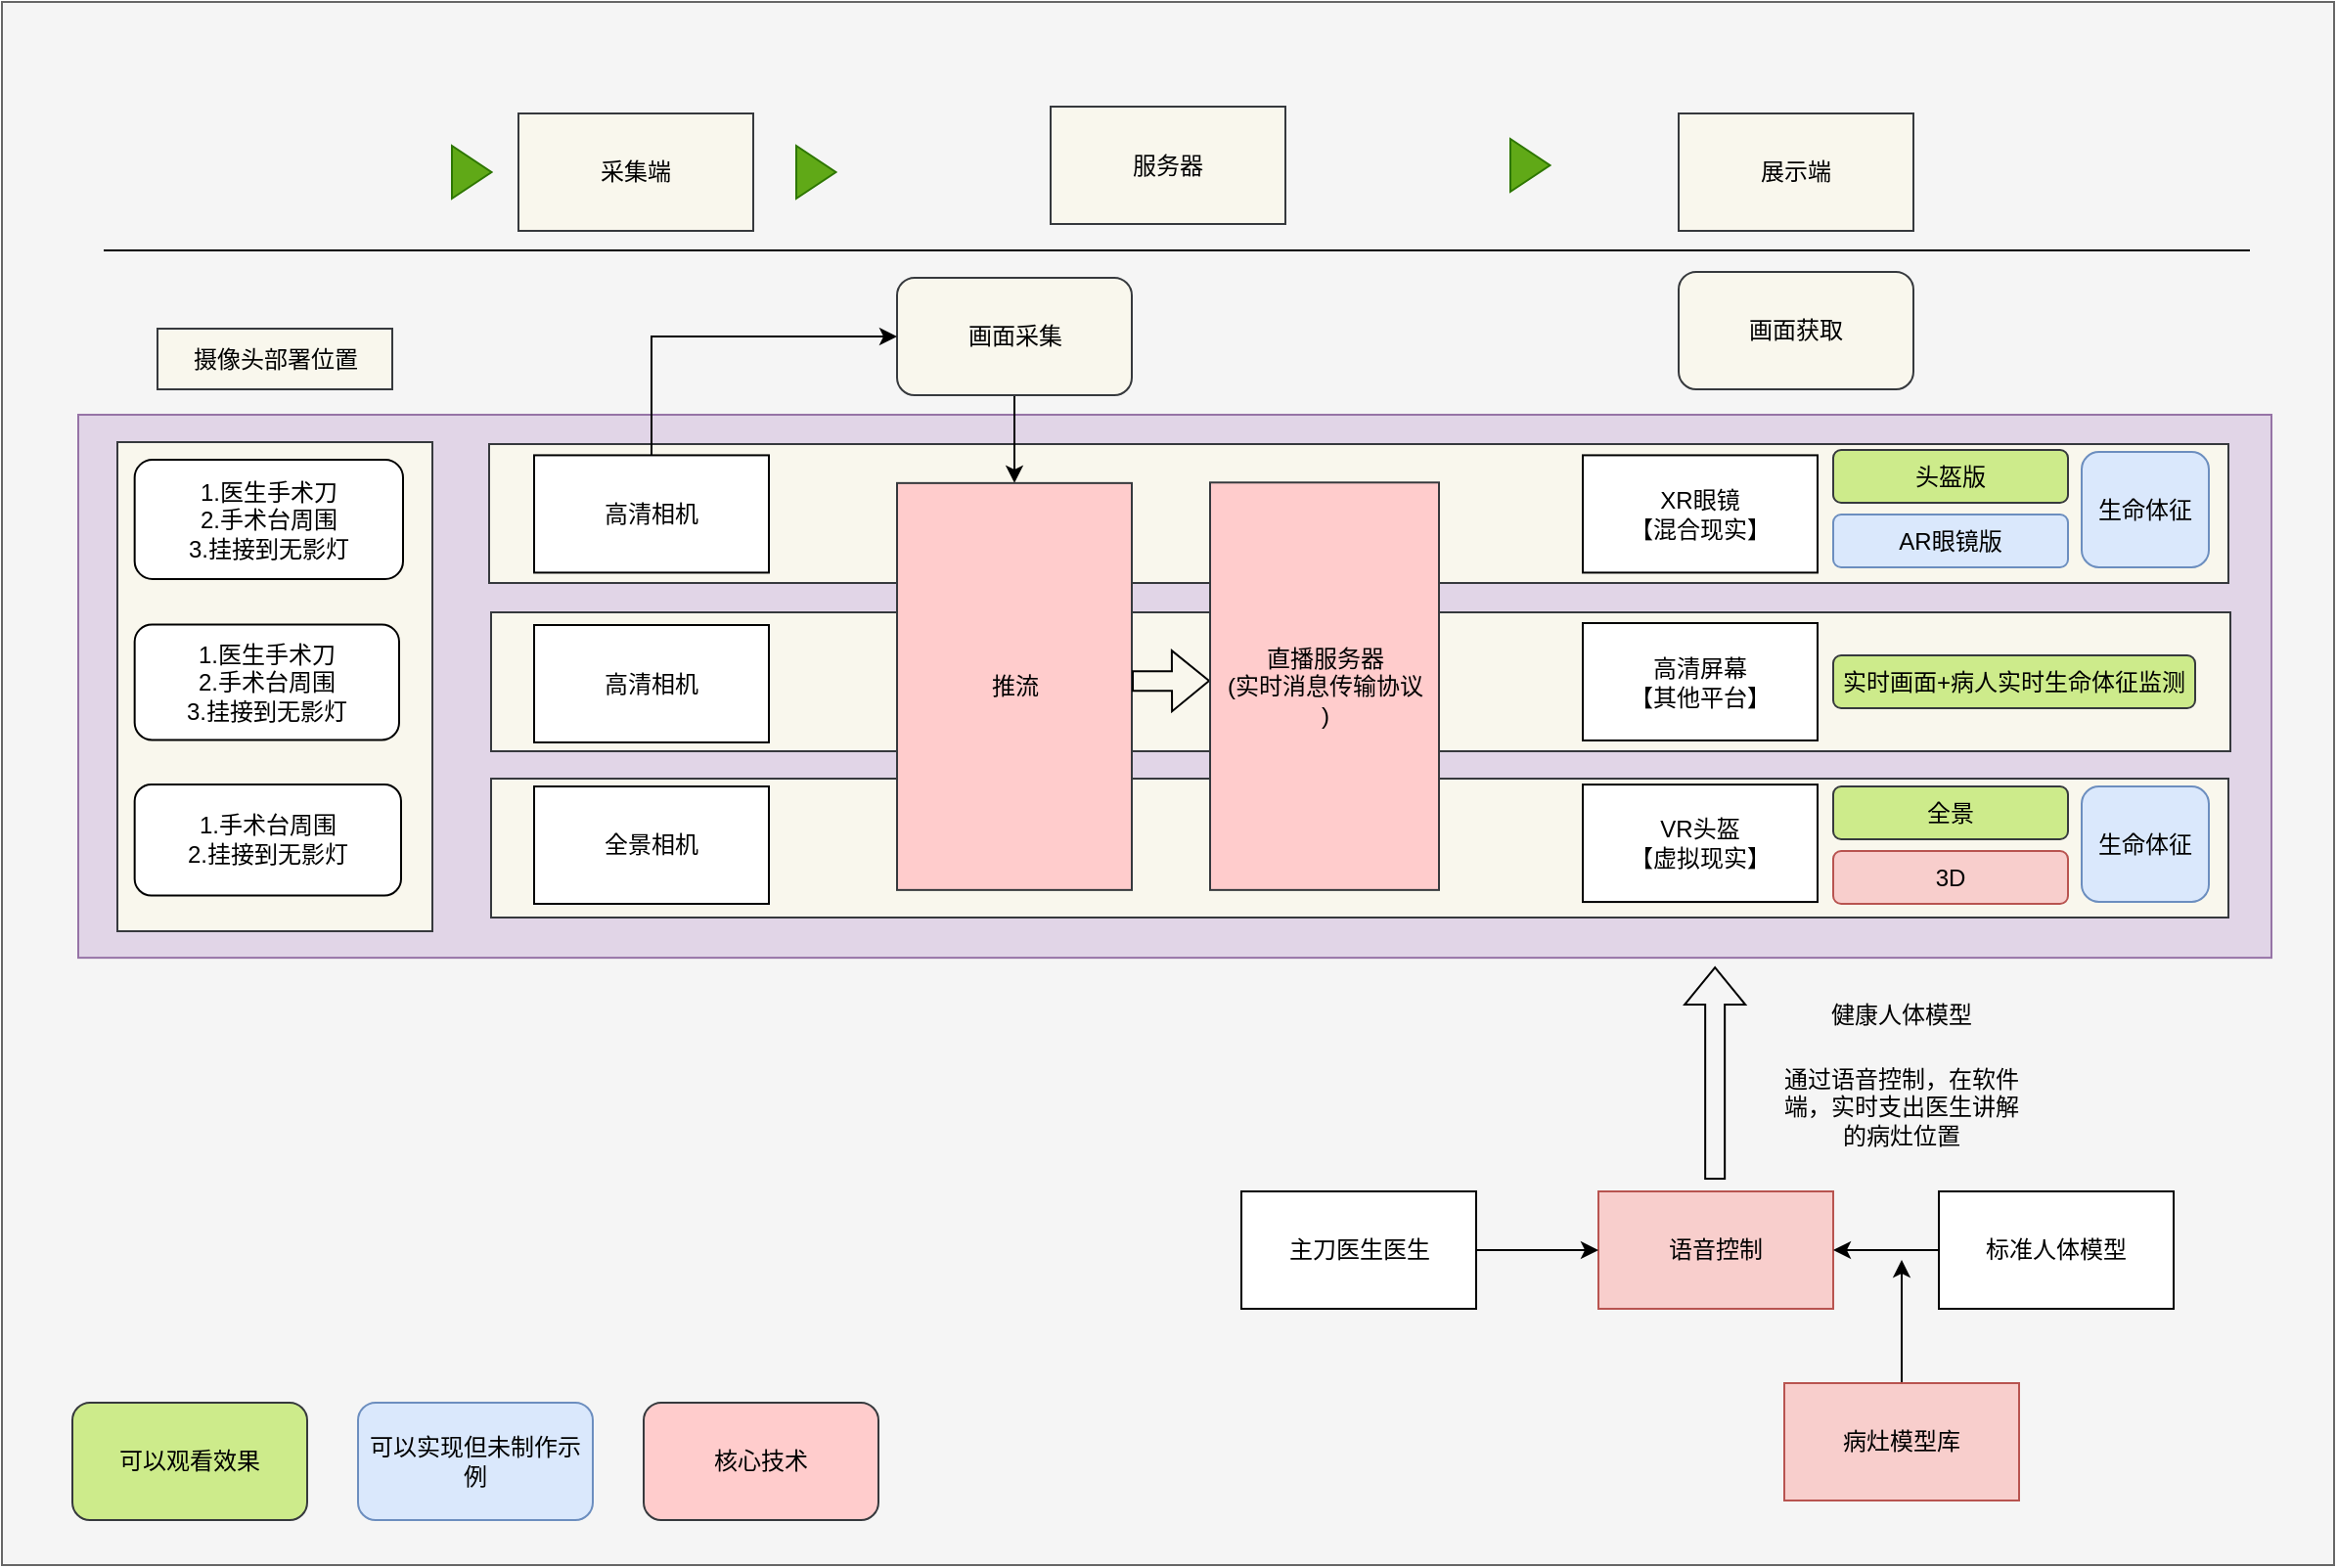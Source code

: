 <mxfile version="21.1.5" type="github">
  <diagram id="exjW6TpwlfhhMM9tGB0L" name="第 1 页">
    <mxGraphModel dx="1434" dy="795" grid="0" gridSize="10" guides="1" tooltips="1" connect="1" arrows="1" fold="1" page="1" pageScale="1" pageWidth="2339" pageHeight="3300" math="0" shadow="0">
      <root>
        <mxCell id="0" />
        <mxCell id="1" parent="0" />
        <mxCell id="gRRv3ZpaM_ob45SDTD8p-51" value="" style="whiteSpace=wrap;html=1;fillColor=#f5f5f5;strokeColor=#666666;fontColor=#333333;movable=1;resizable=1;rotatable=1;deletable=1;editable=1;locked=0;connectable=1;" parent="1" vertex="1">
          <mxGeometry x="149" y="83" width="1192" height="799" as="geometry" />
        </mxCell>
        <mxCell id="gRRv3ZpaM_ob45SDTD8p-52" value="采集端" style="rounded=0;whiteSpace=wrap;html=1;fillColor=#f9f7ed;strokeColor=#36393d;" parent="1" vertex="1">
          <mxGeometry x="413" y="140" width="120" height="60" as="geometry" />
        </mxCell>
        <mxCell id="gRRv3ZpaM_ob45SDTD8p-53" value="服务器" style="rounded=0;whiteSpace=wrap;html=1;fillColor=#f9f7ed;strokeColor=#36393d;" parent="1" vertex="1">
          <mxGeometry x="685" y="136.5" width="120" height="60" as="geometry" />
        </mxCell>
        <mxCell id="gRRv3ZpaM_ob45SDTD8p-54" value="展示端" style="rounded=0;whiteSpace=wrap;html=1;fillColor=#f9f7ed;strokeColor=#36393d;" parent="1" vertex="1">
          <mxGeometry x="1006" y="140" width="120" height="60" as="geometry" />
        </mxCell>
        <mxCell id="gRRv3ZpaM_ob45SDTD8p-55" value="摄像头部署位置" style="rounded=0;whiteSpace=wrap;html=1;fillColor=#f9f7ed;strokeColor=#36393d;" parent="1" vertex="1">
          <mxGeometry x="228.5" y="250" width="120" height="31" as="geometry" />
        </mxCell>
        <mxCell id="gRRv3ZpaM_ob45SDTD8p-56" value="" style="rounded=0;whiteSpace=wrap;html=1;fillColor=#e1d5e7;strokeColor=#9673a6;movable=1;resizable=1;rotatable=1;deletable=1;editable=1;locked=0;connectable=1;" parent="1" vertex="1">
          <mxGeometry x="188" y="294" width="1121" height="277.57" as="geometry" />
        </mxCell>
        <mxCell id="gRRv3ZpaM_ob45SDTD8p-57" value="" style="rounded=0;whiteSpace=wrap;html=1;movable=1;resizable=1;rotatable=1;deletable=1;editable=1;locked=0;connectable=1;container=0;fillColor=#f9f7ed;strokeColor=#36393d;" parent="1" vertex="1">
          <mxGeometry x="399" y="395" width="889" height="71" as="geometry" />
        </mxCell>
        <mxCell id="gRRv3ZpaM_ob45SDTD8p-58" value="" style="rounded=0;whiteSpace=wrap;html=1;shadow=0;movable=1;resizable=1;rotatable=1;deletable=1;editable=1;locked=0;connectable=1;container=0;fillColor=#f9f7ed;strokeColor=#36393d;" parent="1" vertex="1">
          <mxGeometry x="398" y="309" width="889" height="71" as="geometry" />
        </mxCell>
        <mxCell id="gRRv3ZpaM_ob45SDTD8p-59" value="" style="rounded=0;whiteSpace=wrap;html=1;movable=1;resizable=1;rotatable=1;deletable=1;editable=1;locked=0;connectable=1;container=0;fillColor=#f9f7ed;strokeColor=#36393d;" parent="1" vertex="1">
          <mxGeometry x="399" y="480" width="888" height="71" as="geometry" />
        </mxCell>
        <mxCell id="gRRv3ZpaM_ob45SDTD8p-60" style="edgeStyle=orthogonalEdgeStyle;rounded=0;orthogonalLoop=1;jettySize=auto;html=1;exitX=0.5;exitY=1;exitDx=0;exitDy=0;entryX=0.5;entryY=0;entryDx=0;entryDy=0;" parent="1" source="gRRv3ZpaM_ob45SDTD8p-61" target="gRRv3ZpaM_ob45SDTD8p-71" edge="1">
          <mxGeometry relative="1" as="geometry" />
        </mxCell>
        <mxCell id="gRRv3ZpaM_ob45SDTD8p-61" value="画面采集" style="rounded=1;whiteSpace=wrap;html=1;fillColor=#f9f7ed;strokeColor=#36393d;" parent="1" vertex="1">
          <mxGeometry x="606.5" y="224" width="120" height="60" as="geometry" />
        </mxCell>
        <mxCell id="gRRv3ZpaM_ob45SDTD8p-62" value="画面获取" style="rounded=1;whiteSpace=wrap;html=1;fillColor=#f9f7ed;strokeColor=#36393d;" parent="1" vertex="1">
          <mxGeometry x="1006" y="221" width="120" height="60" as="geometry" />
        </mxCell>
        <mxCell id="gRRv3ZpaM_ob45SDTD8p-63" value="" style="endArrow=none;html=1;rounded=0;" parent="1" edge="1">
          <mxGeometry width="50" height="50" relative="1" as="geometry">
            <mxPoint x="201" y="210" as="sourcePoint" />
            <mxPoint x="1298" y="210" as="targetPoint" />
          </mxGeometry>
        </mxCell>
        <mxCell id="gRRv3ZpaM_ob45SDTD8p-64" value="" style="triangle;whiteSpace=wrap;html=1;fillColor=#60a917;fontColor=#ffffff;strokeColor=#2D7600;" parent="1" vertex="1">
          <mxGeometry x="555" y="156.5" width="20.25" height="27" as="geometry" />
        </mxCell>
        <mxCell id="gRRv3ZpaM_ob45SDTD8p-65" value="" style="triangle;whiteSpace=wrap;html=1;fillColor=#60a917;fontColor=#ffffff;strokeColor=#2D7600;" parent="1" vertex="1">
          <mxGeometry x="920" y="153" width="20.25" height="27" as="geometry" />
        </mxCell>
        <mxCell id="gRRv3ZpaM_ob45SDTD8p-66" value="" style="triangle;whiteSpace=wrap;html=1;fillColor=#60a917;fontColor=#ffffff;strokeColor=#2D7600;" parent="1" vertex="1">
          <mxGeometry x="379" y="156.5" width="20.25" height="27" as="geometry" />
        </mxCell>
        <mxCell id="gRRv3ZpaM_ob45SDTD8p-67" value="全景相机" style="rounded=0;whiteSpace=wrap;html=1;" parent="1" vertex="1">
          <mxGeometry x="421" y="484" width="120" height="60" as="geometry" />
        </mxCell>
        <mxCell id="gRRv3ZpaM_ob45SDTD8p-68" style="edgeStyle=orthogonalEdgeStyle;rounded=0;orthogonalLoop=1;jettySize=auto;html=1;exitX=0.5;exitY=0;exitDx=0;exitDy=0;entryX=0;entryY=0.5;entryDx=0;entryDy=0;" parent="1" source="gRRv3ZpaM_ob45SDTD8p-69" target="gRRv3ZpaM_ob45SDTD8p-61" edge="1">
          <mxGeometry relative="1" as="geometry" />
        </mxCell>
        <mxCell id="gRRv3ZpaM_ob45SDTD8p-69" value="高清相机" style="rounded=0;whiteSpace=wrap;html=1;" parent="1" vertex="1">
          <mxGeometry x="421" y="314.71" width="120" height="60" as="geometry" />
        </mxCell>
        <mxCell id="gRRv3ZpaM_ob45SDTD8p-70" value="高清相机" style="rounded=0;whiteSpace=wrap;html=1;" parent="1" vertex="1">
          <mxGeometry x="421" y="401.5" width="120" height="60" as="geometry" />
        </mxCell>
        <mxCell id="gRRv3ZpaM_ob45SDTD8p-71" value="推流" style="rounded=0;whiteSpace=wrap;html=1;fillColor=#ffcccc;strokeColor=#36393d;container=0;" parent="1" vertex="1">
          <mxGeometry x="606.5" y="328.93" width="120" height="208" as="geometry">
            <mxRectangle x="720" y="314.29" width="59" height="26" as="alternateBounds" />
          </mxGeometry>
        </mxCell>
        <mxCell id="gRRv3ZpaM_ob45SDTD8p-72" value="" style="shape=flexArrow;endArrow=classic;html=1;rounded=0;exitX=1;exitY=0.5;exitDx=0;exitDy=0;entryX=0;entryY=0.5;entryDx=0;entryDy=0;" parent="1" edge="1">
          <mxGeometry width="50" height="50" relative="1" as="geometry">
            <mxPoint x="726.5" y="430.15" as="sourcePoint" />
            <mxPoint x="766.5" y="430.005" as="targetPoint" />
          </mxGeometry>
        </mxCell>
        <mxCell id="gRRv3ZpaM_ob45SDTD8p-73" value="全景" style="rounded=1;whiteSpace=wrap;html=1;fillColor=#cdeb8b;strokeColor=#36393d;" parent="1" vertex="1">
          <mxGeometry x="1085" y="484" width="120" height="27" as="geometry" />
        </mxCell>
        <mxCell id="gRRv3ZpaM_ob45SDTD8p-74" value="3D" style="rounded=1;whiteSpace=wrap;html=1;fillColor=#f8cecc;strokeColor=#b85450;" parent="1" vertex="1">
          <mxGeometry x="1085" y="517" width="120" height="27" as="geometry" />
        </mxCell>
        <mxCell id="gRRv3ZpaM_ob45SDTD8p-75" value="头盔版" style="rounded=1;whiteSpace=wrap;html=1;fillColor=#cdeb8b;strokeColor=#36393d;" parent="1" vertex="1">
          <mxGeometry x="1085" y="312" width="120" height="27" as="geometry" />
        </mxCell>
        <mxCell id="gRRv3ZpaM_ob45SDTD8p-76" value="AR眼镜版" style="rounded=1;whiteSpace=wrap;html=1;fillColor=#dae8fc;strokeColor=#6c8ebf;" parent="1" vertex="1">
          <mxGeometry x="1085" y="345" width="120" height="27" as="geometry" />
        </mxCell>
        <mxCell id="gRRv3ZpaM_ob45SDTD8p-77" value="可以观看效果" style="rounded=1;whiteSpace=wrap;html=1;fillColor=#cdeb8b;strokeColor=#36393d;" parent="1" vertex="1">
          <mxGeometry x="185" y="799" width="120" height="60" as="geometry" />
        </mxCell>
        <mxCell id="gRRv3ZpaM_ob45SDTD8p-78" value="可以实现但未制作示例" style="rounded=1;whiteSpace=wrap;html=1;fillColor=#dae8fc;strokeColor=#6c8ebf;" parent="1" vertex="1">
          <mxGeometry x="331" y="799" width="120" height="60" as="geometry" />
        </mxCell>
        <mxCell id="gRRv3ZpaM_ob45SDTD8p-79" value="核心技术" style="rounded=1;whiteSpace=wrap;html=1;fillColor=#ffcccc;strokeColor=#36393d;" parent="1" vertex="1">
          <mxGeometry x="477" y="799" width="120" height="60" as="geometry" />
        </mxCell>
        <mxCell id="gRRv3ZpaM_ob45SDTD8p-82" value="XR眼镜&lt;br&gt;【混合现实】" style="rounded=0;whiteSpace=wrap;html=1;" parent="1" vertex="1">
          <mxGeometry x="957" y="314.71" width="120" height="60" as="geometry" />
        </mxCell>
        <mxCell id="gRRv3ZpaM_ob45SDTD8p-83" value="VR头盔&lt;br&gt;【虚拟现实】" style="rounded=0;whiteSpace=wrap;html=1;" parent="1" vertex="1">
          <mxGeometry x="957" y="483.04" width="120" height="60" as="geometry" />
        </mxCell>
        <mxCell id="gRRv3ZpaM_ob45SDTD8p-84" value="" style="group;fillColor=#f9f7ed;strokeColor=#36393d;shadow=0;rounded=0;glass=0;" parent="1" vertex="1" connectable="0">
          <mxGeometry x="208" y="308" width="161" height="250" as="geometry" />
        </mxCell>
        <mxCell id="gRRv3ZpaM_ob45SDTD8p-87" value="1.手术台周围&lt;br&gt;2.挂接到无影灯" style="rounded=1;whiteSpace=wrap;html=1;imageAspect=1;shadow=0;glass=0;" parent="gRRv3ZpaM_ob45SDTD8p-84" vertex="1">
          <mxGeometry x="8.83" y="175" width="136.17" height="56.7" as="geometry" />
        </mxCell>
        <mxCell id="gRRv3ZpaM_ob45SDTD8p-88" value="1.医生手术刀&lt;br&gt;2.手术台周围&lt;br&gt;3.挂接到无影灯" style="rounded=1;whiteSpace=wrap;html=1;shadow=0;" parent="gRRv3ZpaM_ob45SDTD8p-84" vertex="1">
          <mxGeometry x="8.83" y="9" width="137.17" height="61" as="geometry" />
        </mxCell>
        <mxCell id="gRRv3ZpaM_ob45SDTD8p-89" value="1.医生手术刀&lt;br&gt;2.手术台周围&lt;br&gt;3.挂接到无影灯" style="rounded=1;whiteSpace=wrap;html=1;shadow=0;" parent="gRRv3ZpaM_ob45SDTD8p-84" vertex="1">
          <mxGeometry x="8.83" y="93.21" width="135.17" height="59" as="geometry" />
        </mxCell>
        <mxCell id="gRRv3ZpaM_ob45SDTD8p-90" value="直播服务器&lt;br&gt;(实时消息传输协议&lt;br&gt;)" style="rounded=0;whiteSpace=wrap;html=1;fillColor=#ffcccc;strokeColor=#36393d;align=center;" parent="1" vertex="1">
          <mxGeometry x="766.5" y="328.64" width="117" height="208.29" as="geometry" />
        </mxCell>
        <mxCell id="gRRv3ZpaM_ob45SDTD8p-91" value="高清屏幕&lt;br&gt;【其他平台】" style="rounded=0;whiteSpace=wrap;html=1;" parent="1" vertex="1">
          <mxGeometry x="957" y="400.5" width="120" height="60" as="geometry" />
        </mxCell>
        <UserObject label="实时画面+病人实时生命体征监测" link="https://jt.vg3dy.com/WEB3D/anli/External/officialWebsitePorject/package/renti/dist8/index.html" id="gRRv3ZpaM_ob45SDTD8p-92">
          <mxCell style="rounded=1;whiteSpace=wrap;html=1;fillColor=#cdeb8b;strokeColor=#36393d;movable=1;resizable=1;rotatable=1;deletable=1;editable=1;locked=0;connectable=1;" parent="1" vertex="1">
            <mxGeometry x="1085" y="417" width="185" height="27" as="geometry" />
          </mxCell>
        </UserObject>
        <mxCell id="gRRv3ZpaM_ob45SDTD8p-93" value="生命体征" style="rounded=1;whiteSpace=wrap;html=1;fillColor=#dae8fc;strokeColor=#6c8ebf;" parent="1" vertex="1">
          <mxGeometry x="1212" y="484" width="65" height="59" as="geometry" />
        </mxCell>
        <mxCell id="gRRv3ZpaM_ob45SDTD8p-94" value="语音控制" style="rounded=0;whiteSpace=wrap;html=1;fillColor=#f8cecc;strokeColor=#b85450;" parent="1" vertex="1">
          <mxGeometry x="965" y="691" width="120" height="60" as="geometry" />
        </mxCell>
        <mxCell id="gRRv3ZpaM_ob45SDTD8p-96" style="edgeStyle=orthogonalEdgeStyle;rounded=0;orthogonalLoop=1;jettySize=auto;html=1;exitX=1;exitY=0.5;exitDx=0;exitDy=0;entryX=0;entryY=0.5;entryDx=0;entryDy=0;" parent="1" source="gRRv3ZpaM_ob45SDTD8p-95" target="gRRv3ZpaM_ob45SDTD8p-94" edge="1">
          <mxGeometry relative="1" as="geometry" />
        </mxCell>
        <mxCell id="gRRv3ZpaM_ob45SDTD8p-95" value="主刀医生医生" style="rounded=0;whiteSpace=wrap;html=1;" parent="1" vertex="1">
          <mxGeometry x="782.5" y="691" width="120" height="60" as="geometry" />
        </mxCell>
        <mxCell id="gRRv3ZpaM_ob45SDTD8p-98" value="" style="shape=flexArrow;endArrow=classic;html=1;rounded=0;" parent="1" edge="1">
          <mxGeometry width="50" height="50" relative="1" as="geometry">
            <mxPoint x="1024.58" y="685" as="sourcePoint" />
            <mxPoint x="1024.58" y="576" as="targetPoint" />
          </mxGeometry>
        </mxCell>
        <mxCell id="gRRv3ZpaM_ob45SDTD8p-101" value="健康人体模型" style="text;html=1;strokeColor=none;fillColor=none;align=center;verticalAlign=middle;whiteSpace=wrap;rounded=0;" parent="1" vertex="1">
          <mxGeometry x="1056" y="583" width="128" height="36" as="geometry" />
        </mxCell>
        <mxCell id="gRRv3ZpaM_ob45SDTD8p-102" value="通过语音控制，在软件端，实时支出医生讲解的病灶位置" style="text;html=1;strokeColor=none;fillColor=none;align=center;verticalAlign=middle;whiteSpace=wrap;rounded=0;" parent="1" vertex="1">
          <mxGeometry x="1056" y="630" width="128" height="36" as="geometry" />
        </mxCell>
        <mxCell id="9D8hjNJTg2I8TPAUC2f3-3" style="edgeStyle=orthogonalEdgeStyle;rounded=0;orthogonalLoop=1;jettySize=auto;html=1;" edge="1" parent="1" source="9D8hjNJTg2I8TPAUC2f3-1" target="gRRv3ZpaM_ob45SDTD8p-94">
          <mxGeometry relative="1" as="geometry" />
        </mxCell>
        <mxCell id="9D8hjNJTg2I8TPAUC2f3-1" value="标准人体模型" style="rounded=0;whiteSpace=wrap;html=1;" vertex="1" parent="1">
          <mxGeometry x="1139" y="691" width="120" height="60" as="geometry" />
        </mxCell>
        <mxCell id="9D8hjNJTg2I8TPAUC2f3-5" style="edgeStyle=orthogonalEdgeStyle;rounded=0;orthogonalLoop=1;jettySize=auto;html=1;exitX=0.5;exitY=0;exitDx=0;exitDy=0;" edge="1" parent="1" source="9D8hjNJTg2I8TPAUC2f3-2">
          <mxGeometry relative="1" as="geometry">
            <mxPoint x="1120" y="726" as="targetPoint" />
          </mxGeometry>
        </mxCell>
        <mxCell id="9D8hjNJTg2I8TPAUC2f3-2" value="病灶模型库" style="rounded=0;whiteSpace=wrap;html=1;fillColor=#f8cecc;strokeColor=#b85450;" vertex="1" parent="1">
          <mxGeometry x="1060" y="789" width="120" height="60" as="geometry" />
        </mxCell>
        <mxCell id="9D8hjNJTg2I8TPAUC2f3-6" value="生命体征" style="rounded=1;whiteSpace=wrap;html=1;fillColor=#dae8fc;strokeColor=#6c8ebf;" vertex="1" parent="1">
          <mxGeometry x="1212" y="313" width="65" height="59" as="geometry" />
        </mxCell>
      </root>
    </mxGraphModel>
  </diagram>
</mxfile>
